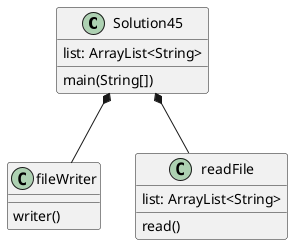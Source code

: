 @startuml
class Solution45 {
    'attributes
    list: ArrayList<String>
    main(String[])
}

class fileWriter {
    writer()
}

class readFile{
    'attributes
    list: ArrayList<String>
    read()
}


Solution45 *-- readFile
Solution45 *-- fileWriter
@enduml